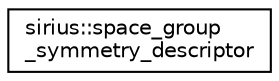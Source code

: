 digraph "Graphical Class Hierarchy"
{
 // INTERACTIVE_SVG=YES
  edge [fontname="Helvetica",fontsize="10",labelfontname="Helvetica",labelfontsize="10"];
  node [fontname="Helvetica",fontsize="10",shape=record];
  rankdir="LR";
  Node1 [label="sirius::space_group\l_symmetry_descriptor",height=0.2,width=0.4,color="black", fillcolor="white", style="filled",URL="$structsirius_1_1space__group__symmetry__descriptor.html"];
}
